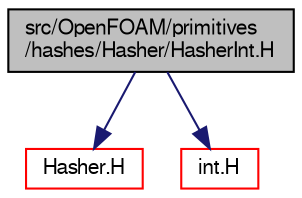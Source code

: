 digraph "src/OpenFOAM/primitives/hashes/Hasher/HasherInt.H"
{
  bgcolor="transparent";
  edge [fontname="FreeSans",fontsize="10",labelfontname="FreeSans",labelfontsize="10"];
  node [fontname="FreeSans",fontsize="10",shape=record];
  Node1 [label="src/OpenFOAM/primitives\l/hashes/Hasher/HasherInt.H",height=0.2,width=0.4,color="black", fillcolor="grey75", style="filled" fontcolor="black"];
  Node1 -> Node2 [color="midnightblue",fontsize="10",style="solid",fontname="FreeSans"];
  Node2 [label="Hasher.H",height=0.2,width=0.4,color="red",URL="$a08406.html",tooltip="Misc. hashing functions, mostly from Bob Jenkins. "];
  Node1 -> Node3 [color="midnightblue",fontsize="10",style="solid",fontname="FreeSans"];
  Node3 [label="int.H",height=0.2,width=0.4,color="red",URL="$a08413.html",tooltip="System integer. "];
}
